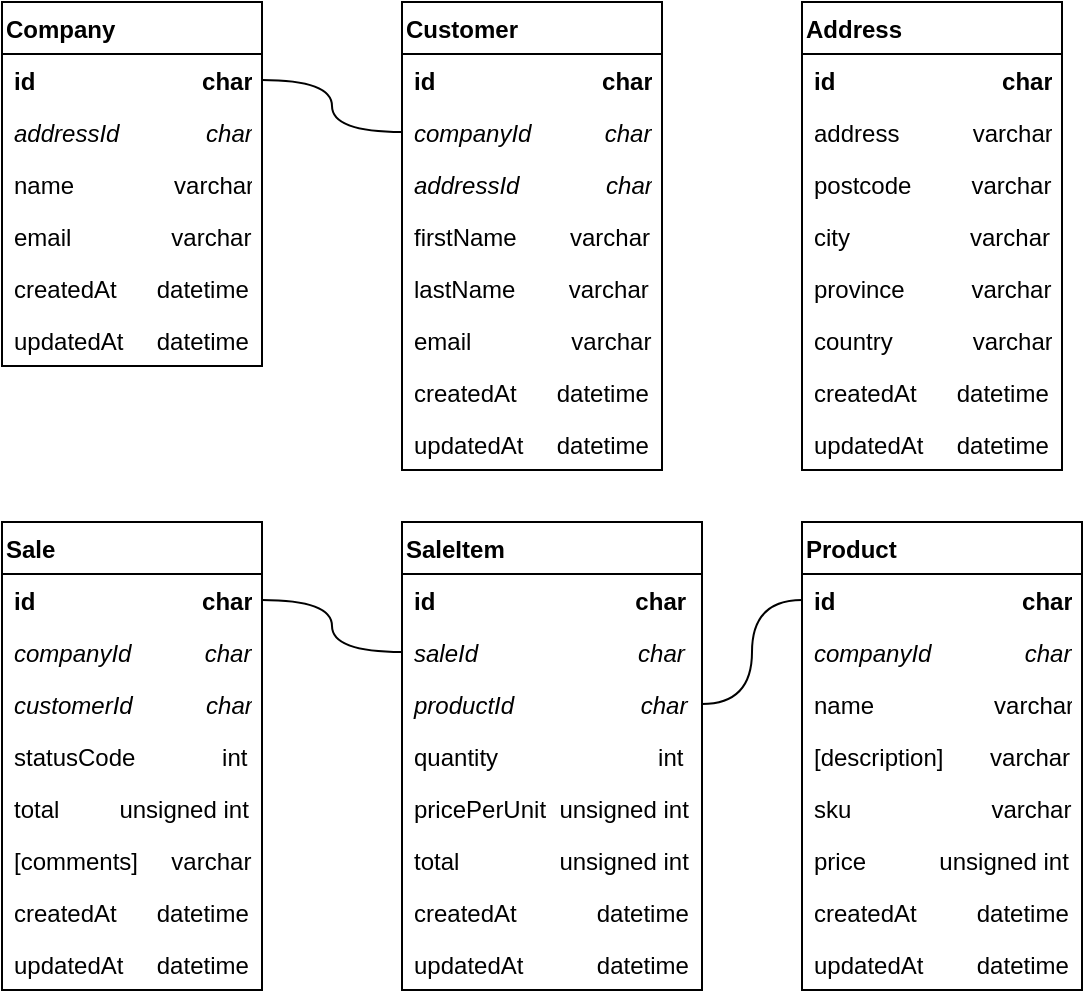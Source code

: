 <mxfile version="14.7.2"><diagram id="C5RBs43oDa-KdzZeNtuy" name="Page-1"><mxGraphModel dx="945" dy="2817" grid="1" gridSize="10" guides="1" tooltips="1" connect="1" arrows="1" fold="1" page="1" pageScale="1" pageWidth="827" pageHeight="1169" math="0" shadow="0"><root><mxCell id="WIyWlLk6GJQsqaUBKTNV-0"/><mxCell id="WIyWlLk6GJQsqaUBKTNV-1" parent="WIyWlLk6GJQsqaUBKTNV-0"/><mxCell id="zkfFHV4jXpPFQw0GAbJ--0" value="Address" style="swimlane;fontStyle=1;align=left;verticalAlign=top;childLayout=stackLayout;horizontal=1;startSize=26;horizontalStack=0;resizeParent=1;resizeLast=0;collapsible=1;marginBottom=0;rounded=0;shadow=0;strokeWidth=1;" parent="WIyWlLk6GJQsqaUBKTNV-1" vertex="1"><mxGeometry x="520" y="-1120" width="130" height="234" as="geometry"><mxRectangle x="230" y="140" width="160" height="26" as="alternateBounds"/></mxGeometry></mxCell><mxCell id="zkfFHV4jXpPFQw0GAbJ--1" value="id                         char" style="text;align=left;verticalAlign=top;spacingLeft=4;spacingRight=4;overflow=hidden;rotatable=0;points=[[0,0.5],[1,0.5]];portConstraint=eastwest;fontStyle=1" parent="zkfFHV4jXpPFQw0GAbJ--0" vertex="1"><mxGeometry y="26" width="130" height="26" as="geometry"/></mxCell><mxCell id="zkfFHV4jXpPFQw0GAbJ--2" value="address           varchar" style="text;align=left;verticalAlign=top;spacingLeft=4;spacingRight=4;overflow=hidden;rotatable=0;points=[[0,0.5],[1,0.5]];portConstraint=eastwest;rounded=0;shadow=0;html=0;" parent="zkfFHV4jXpPFQw0GAbJ--0" vertex="1"><mxGeometry y="52" width="130" height="26" as="geometry"/></mxCell><mxCell id="zkfFHV4jXpPFQw0GAbJ--3" value="postcode         varchar" style="text;align=left;verticalAlign=top;spacingLeft=4;spacingRight=4;overflow=hidden;rotatable=0;points=[[0,0.5],[1,0.5]];portConstraint=eastwest;rounded=0;shadow=0;html=0;" parent="zkfFHV4jXpPFQw0GAbJ--0" vertex="1"><mxGeometry y="78" width="130" height="26" as="geometry"/></mxCell><mxCell id="5Zwzsrpuji8mHUB6KRyD-1" value="city                  varchar" style="text;align=left;verticalAlign=top;spacingLeft=4;spacingRight=4;overflow=hidden;rotatable=0;points=[[0,0.5],[1,0.5]];portConstraint=eastwest;rounded=0;shadow=0;html=0;" parent="zkfFHV4jXpPFQw0GAbJ--0" vertex="1"><mxGeometry y="104" width="130" height="26" as="geometry"/></mxCell><mxCell id="5Zwzsrpuji8mHUB6KRyD-2" value="province          varchar" style="text;align=left;verticalAlign=top;spacingLeft=4;spacingRight=4;overflow=hidden;rotatable=0;points=[[0,0.5],[1,0.5]];portConstraint=eastwest;rounded=0;shadow=0;html=0;" parent="zkfFHV4jXpPFQw0GAbJ--0" vertex="1"><mxGeometry y="130" width="130" height="26" as="geometry"/></mxCell><mxCell id="5Zwzsrpuji8mHUB6KRyD-3" value="country            varchar" style="text;align=left;verticalAlign=top;spacingLeft=4;spacingRight=4;overflow=hidden;rotatable=0;points=[[0,0.5],[1,0.5]];portConstraint=eastwest;rounded=0;shadow=0;html=0;" parent="zkfFHV4jXpPFQw0GAbJ--0" vertex="1"><mxGeometry y="156" width="130" height="26" as="geometry"/></mxCell><mxCell id="5Zwzsrpuji8mHUB6KRyD-5" value="createdAt      datetime" style="text;align=left;verticalAlign=top;spacingLeft=4;spacingRight=4;overflow=hidden;rotatable=0;points=[[0,0.5],[1,0.5]];portConstraint=eastwest;rounded=0;shadow=0;html=0;" parent="zkfFHV4jXpPFQw0GAbJ--0" vertex="1"><mxGeometry y="182" width="130" height="26" as="geometry"/></mxCell><mxCell id="5Zwzsrpuji8mHUB6KRyD-6" value="updatedAt     datetime" style="text;align=left;verticalAlign=top;spacingLeft=4;spacingRight=4;overflow=hidden;rotatable=0;points=[[0,0.5],[1,0.5]];portConstraint=eastwest;rounded=0;shadow=0;html=0;" parent="zkfFHV4jXpPFQw0GAbJ--0" vertex="1"><mxGeometry y="208" width="130" height="26" as="geometry"/></mxCell><mxCell id="5Zwzsrpuji8mHUB6KRyD-7" value="Company" style="swimlane;fontStyle=1;align=left;verticalAlign=top;childLayout=stackLayout;horizontal=1;startSize=26;horizontalStack=0;resizeParent=1;resizeLast=0;collapsible=1;marginBottom=0;rounded=0;shadow=0;strokeWidth=1;" parent="WIyWlLk6GJQsqaUBKTNV-1" vertex="1"><mxGeometry x="120" y="-1120" width="130" height="182" as="geometry"><mxRectangle x="230" y="140" width="160" height="26" as="alternateBounds"/></mxGeometry></mxCell><mxCell id="5Zwzsrpuji8mHUB6KRyD-8" value="id                         char" style="text;align=left;verticalAlign=top;spacingLeft=4;spacingRight=4;overflow=hidden;rotatable=0;points=[[0,0.5],[1,0.5]];portConstraint=eastwest;fontStyle=1" parent="5Zwzsrpuji8mHUB6KRyD-7" vertex="1"><mxGeometry y="26" width="130" height="26" as="geometry"/></mxCell><mxCell id="5Zwzsrpuji8mHUB6KRyD-9" value="addressId             char" style="text;align=left;verticalAlign=top;spacingLeft=4;spacingRight=4;overflow=hidden;rotatable=0;points=[[0,0.5],[1,0.5]];portConstraint=eastwest;rounded=0;shadow=0;html=0;fontStyle=2" parent="5Zwzsrpuji8mHUB6KRyD-7" vertex="1"><mxGeometry y="52" width="130" height="26" as="geometry"/></mxCell><mxCell id="5Zwzsrpuji8mHUB6KRyD-10" value="name               varchar" style="text;align=left;verticalAlign=top;spacingLeft=4;spacingRight=4;overflow=hidden;rotatable=0;points=[[0,0.5],[1,0.5]];portConstraint=eastwest;rounded=0;shadow=0;html=0;" parent="5Zwzsrpuji8mHUB6KRyD-7" vertex="1"><mxGeometry y="78" width="130" height="26" as="geometry"/></mxCell><mxCell id="5Zwzsrpuji8mHUB6KRyD-11" value="email               varchar" style="text;align=left;verticalAlign=top;spacingLeft=4;spacingRight=4;overflow=hidden;rotatable=0;points=[[0,0.5],[1,0.5]];portConstraint=eastwest;rounded=0;shadow=0;html=0;" parent="5Zwzsrpuji8mHUB6KRyD-7" vertex="1"><mxGeometry y="104" width="130" height="26" as="geometry"/></mxCell><mxCell id="5Zwzsrpuji8mHUB6KRyD-14" value="createdAt      datetime" style="text;align=left;verticalAlign=top;spacingLeft=4;spacingRight=4;overflow=hidden;rotatable=0;points=[[0,0.5],[1,0.5]];portConstraint=eastwest;rounded=0;shadow=0;html=0;" parent="5Zwzsrpuji8mHUB6KRyD-7" vertex="1"><mxGeometry y="130" width="130" height="26" as="geometry"/></mxCell><mxCell id="5Zwzsrpuji8mHUB6KRyD-15" value="updatedAt     datetime" style="text;align=left;verticalAlign=top;spacingLeft=4;spacingRight=4;overflow=hidden;rotatable=0;points=[[0,0.5],[1,0.5]];portConstraint=eastwest;rounded=0;shadow=0;html=0;" parent="5Zwzsrpuji8mHUB6KRyD-7" vertex="1"><mxGeometry y="156" width="130" height="26" as="geometry"/></mxCell><mxCell id="5Zwzsrpuji8mHUB6KRyD-16" value="Customer" style="swimlane;fontStyle=1;align=left;verticalAlign=top;childLayout=stackLayout;horizontal=1;startSize=26;horizontalStack=0;resizeParent=1;resizeLast=0;collapsible=1;marginBottom=0;rounded=0;shadow=0;strokeWidth=1;" parent="WIyWlLk6GJQsqaUBKTNV-1" vertex="1"><mxGeometry x="320" y="-1120" width="130" height="234" as="geometry"><mxRectangle x="230" y="140" width="160" height="26" as="alternateBounds"/></mxGeometry></mxCell><mxCell id="5Zwzsrpuji8mHUB6KRyD-17" value="id                         char" style="text;align=left;verticalAlign=top;spacingLeft=4;spacingRight=4;overflow=hidden;rotatable=0;points=[[0,0.5],[1,0.5]];portConstraint=eastwest;fontStyle=1" parent="5Zwzsrpuji8mHUB6KRyD-16" vertex="1"><mxGeometry y="26" width="130" height="26" as="geometry"/></mxCell><mxCell id="5Zwzsrpuji8mHUB6KRyD-18" value="companyId           char" style="text;align=left;verticalAlign=top;spacingLeft=4;spacingRight=4;overflow=hidden;rotatable=0;points=[[0,0.5],[1,0.5]];portConstraint=eastwest;rounded=0;shadow=0;html=0;fontStyle=2" parent="5Zwzsrpuji8mHUB6KRyD-16" vertex="1"><mxGeometry y="52" width="130" height="26" as="geometry"/></mxCell><mxCell id="5Zwzsrpuji8mHUB6KRyD-23" value="addressId             char" style="text;align=left;verticalAlign=top;spacingLeft=4;spacingRight=4;overflow=hidden;rotatable=0;points=[[0,0.5],[1,0.5]];portConstraint=eastwest;rounded=0;shadow=0;html=0;fontStyle=2" parent="5Zwzsrpuji8mHUB6KRyD-16" vertex="1"><mxGeometry y="78" width="130" height="26" as="geometry"/></mxCell><mxCell id="5Zwzsrpuji8mHUB6KRyD-19" value="firstName        varchar" style="text;align=left;verticalAlign=top;spacingLeft=4;spacingRight=4;overflow=hidden;rotatable=0;points=[[0,0.5],[1,0.5]];portConstraint=eastwest;rounded=0;shadow=0;html=0;" parent="5Zwzsrpuji8mHUB6KRyD-16" vertex="1"><mxGeometry y="104" width="130" height="26" as="geometry"/></mxCell><mxCell id="5Zwzsrpuji8mHUB6KRyD-24" value="lastName        varchar" style="text;align=left;verticalAlign=top;spacingLeft=4;spacingRight=4;overflow=hidden;rotatable=0;points=[[0,0.5],[1,0.5]];portConstraint=eastwest;rounded=0;shadow=0;html=0;" parent="5Zwzsrpuji8mHUB6KRyD-16" vertex="1"><mxGeometry y="130" width="130" height="26" as="geometry"/></mxCell><mxCell id="5Zwzsrpuji8mHUB6KRyD-20" value="email               varchar" style="text;align=left;verticalAlign=top;spacingLeft=4;spacingRight=4;overflow=hidden;rotatable=0;points=[[0,0.5],[1,0.5]];portConstraint=eastwest;rounded=0;shadow=0;html=0;" parent="5Zwzsrpuji8mHUB6KRyD-16" vertex="1"><mxGeometry y="156" width="130" height="26" as="geometry"/></mxCell><mxCell id="5Zwzsrpuji8mHUB6KRyD-21" value="createdAt      datetime" style="text;align=left;verticalAlign=top;spacingLeft=4;spacingRight=4;overflow=hidden;rotatable=0;points=[[0,0.5],[1,0.5]];portConstraint=eastwest;rounded=0;shadow=0;html=0;" parent="5Zwzsrpuji8mHUB6KRyD-16" vertex="1"><mxGeometry y="182" width="130" height="26" as="geometry"/></mxCell><mxCell id="5Zwzsrpuji8mHUB6KRyD-22" value="updatedAt     datetime" style="text;align=left;verticalAlign=top;spacingLeft=4;spacingRight=4;overflow=hidden;rotatable=0;points=[[0,0.5],[1,0.5]];portConstraint=eastwest;rounded=0;shadow=0;html=0;" parent="5Zwzsrpuji8mHUB6KRyD-16" vertex="1"><mxGeometry y="208" width="130" height="26" as="geometry"/></mxCell><mxCell id="5Zwzsrpuji8mHUB6KRyD-33" value="Product" style="swimlane;fontStyle=1;align=left;verticalAlign=top;childLayout=stackLayout;horizontal=1;startSize=26;horizontalStack=0;resizeParent=1;resizeLast=0;collapsible=1;marginBottom=0;rounded=0;shadow=0;strokeWidth=1;" parent="WIyWlLk6GJQsqaUBKTNV-1" vertex="1"><mxGeometry x="520" y="-860" width="140" height="234" as="geometry"><mxRectangle x="230" y="140" width="160" height="26" as="alternateBounds"/></mxGeometry></mxCell><mxCell id="5Zwzsrpuji8mHUB6KRyD-34" value="id                            char" style="text;align=left;verticalAlign=top;spacingLeft=4;spacingRight=4;overflow=hidden;rotatable=0;points=[[0,0.5],[1,0.5]];portConstraint=eastwest;fontStyle=1" parent="5Zwzsrpuji8mHUB6KRyD-33" vertex="1"><mxGeometry y="26" width="140" height="26" as="geometry"/></mxCell><mxCell id="5Zwzsrpuji8mHUB6KRyD-35" value="companyId              char" style="text;align=left;verticalAlign=top;spacingLeft=4;spacingRight=4;overflow=hidden;rotatable=0;points=[[0,0.5],[1,0.5]];portConstraint=eastwest;rounded=0;shadow=0;html=0;fontStyle=2" parent="5Zwzsrpuji8mHUB6KRyD-33" vertex="1"><mxGeometry y="52" width="140" height="26" as="geometry"/></mxCell><mxCell id="5Zwzsrpuji8mHUB6KRyD-37" value="name                  varchar" style="text;align=left;verticalAlign=top;spacingLeft=4;spacingRight=4;overflow=hidden;rotatable=0;points=[[0,0.5],[1,0.5]];portConstraint=eastwest;rounded=0;shadow=0;html=0;" parent="5Zwzsrpuji8mHUB6KRyD-33" vertex="1"><mxGeometry y="78" width="140" height="26" as="geometry"/></mxCell><mxCell id="5Zwzsrpuji8mHUB6KRyD-38" value="[description]       varchar" style="text;align=left;verticalAlign=top;spacingLeft=4;spacingRight=4;overflow=hidden;rotatable=0;points=[[0,0.5],[1,0.5]];portConstraint=eastwest;rounded=0;shadow=0;html=0;" parent="5Zwzsrpuji8mHUB6KRyD-33" vertex="1"><mxGeometry y="104" width="140" height="26" as="geometry"/></mxCell><mxCell id="5Zwzsrpuji8mHUB6KRyD-39" value="sku                     varchar" style="text;align=left;verticalAlign=top;spacingLeft=4;spacingRight=4;overflow=hidden;rotatable=0;points=[[0,0.5],[1,0.5]];portConstraint=eastwest;rounded=0;shadow=0;html=0;" parent="5Zwzsrpuji8mHUB6KRyD-33" vertex="1"><mxGeometry y="130" width="140" height="26" as="geometry"/></mxCell><mxCell id="5Zwzsrpuji8mHUB6KRyD-43" value="price           unsigned int" style="text;align=left;verticalAlign=top;spacingLeft=4;spacingRight=4;overflow=hidden;rotatable=0;points=[[0,0.5],[1,0.5]];portConstraint=eastwest;rounded=0;shadow=0;html=0;" parent="5Zwzsrpuji8mHUB6KRyD-33" vertex="1"><mxGeometry y="156" width="140" height="26" as="geometry"/></mxCell><mxCell id="5Zwzsrpuji8mHUB6KRyD-40" value="createdAt         datetime" style="text;align=left;verticalAlign=top;spacingLeft=4;spacingRight=4;overflow=hidden;rotatable=0;points=[[0,0.5],[1,0.5]];portConstraint=eastwest;rounded=0;shadow=0;html=0;" parent="5Zwzsrpuji8mHUB6KRyD-33" vertex="1"><mxGeometry y="182" width="140" height="26" as="geometry"/></mxCell><mxCell id="5Zwzsrpuji8mHUB6KRyD-41" value="updatedAt        datetime" style="text;align=left;verticalAlign=top;spacingLeft=4;spacingRight=4;overflow=hidden;rotatable=0;points=[[0,0.5],[1,0.5]];portConstraint=eastwest;rounded=0;shadow=0;html=0;" parent="5Zwzsrpuji8mHUB6KRyD-33" vertex="1"><mxGeometry y="208" width="140" height="26" as="geometry"/></mxCell><mxCell id="5Zwzsrpuji8mHUB6KRyD-45" value="Sale" style="swimlane;fontStyle=1;align=left;verticalAlign=top;childLayout=stackLayout;horizontal=1;startSize=26;horizontalStack=0;resizeParent=1;resizeLast=0;collapsible=1;marginBottom=0;rounded=0;shadow=0;strokeWidth=1;" parent="WIyWlLk6GJQsqaUBKTNV-1" vertex="1"><mxGeometry x="120" y="-860" width="130" height="234" as="geometry"><mxRectangle x="230" y="140" width="160" height="26" as="alternateBounds"/></mxGeometry></mxCell><mxCell id="5Zwzsrpuji8mHUB6KRyD-46" value="id                         char" style="text;align=left;verticalAlign=top;spacingLeft=4;spacingRight=4;overflow=hidden;rotatable=0;points=[[0,0.5],[1,0.5]];portConstraint=eastwest;fontStyle=1" parent="5Zwzsrpuji8mHUB6KRyD-45" vertex="1"><mxGeometry y="26" width="130" height="26" as="geometry"/></mxCell><mxCell id="5Zwzsrpuji8mHUB6KRyD-47" value="companyId           char" style="text;align=left;verticalAlign=top;spacingLeft=4;spacingRight=4;overflow=hidden;rotatable=0;points=[[0,0.5],[1,0.5]];portConstraint=eastwest;rounded=0;shadow=0;html=0;fontStyle=2" parent="5Zwzsrpuji8mHUB6KRyD-45" vertex="1"><mxGeometry y="52" width="130" height="26" as="geometry"/></mxCell><mxCell id="_enN52QED9jnqTCER3l7-16" value="customerId           char" style="text;align=left;verticalAlign=top;spacingLeft=4;spacingRight=4;overflow=hidden;rotatable=0;points=[[0,0.5],[1,0.5]];portConstraint=eastwest;rounded=0;shadow=0;html=0;fontStyle=2" parent="5Zwzsrpuji8mHUB6KRyD-45" vertex="1"><mxGeometry y="78" width="130" height="26" as="geometry"/></mxCell><mxCell id="5Zwzsrpuji8mHUB6KRyD-61" value="statusCode             int" style="text;align=left;verticalAlign=top;spacingLeft=4;spacingRight=4;overflow=hidden;rotatable=0;points=[[0,0.5],[1,0.5]];portConstraint=eastwest;rounded=0;shadow=0;html=0;" parent="5Zwzsrpuji8mHUB6KRyD-45" vertex="1"><mxGeometry y="104" width="130" height="26" as="geometry"/></mxCell><mxCell id="y3kZLqBUiPTmiSPriFc2-16" value="total         unsigned int" style="text;align=left;verticalAlign=top;spacingLeft=4;spacingRight=4;overflow=hidden;rotatable=0;points=[[0,0.5],[1,0.5]];portConstraint=eastwest;rounded=0;shadow=0;html=0;" parent="5Zwzsrpuji8mHUB6KRyD-45" vertex="1"><mxGeometry y="130" width="130" height="26" as="geometry"/></mxCell><mxCell id="5Zwzsrpuji8mHUB6KRyD-48" value="[comments]     varchar" style="text;align=left;verticalAlign=top;spacingLeft=4;spacingRight=4;overflow=hidden;rotatable=0;points=[[0,0.5],[1,0.5]];portConstraint=eastwest;rounded=0;shadow=0;html=0;" parent="5Zwzsrpuji8mHUB6KRyD-45" vertex="1"><mxGeometry y="156" width="130" height="26" as="geometry"/></mxCell><mxCell id="5Zwzsrpuji8mHUB6KRyD-53" value="createdAt      datetime" style="text;align=left;verticalAlign=top;spacingLeft=4;spacingRight=4;overflow=hidden;rotatable=0;points=[[0,0.5],[1,0.5]];portConstraint=eastwest;rounded=0;shadow=0;html=0;" parent="5Zwzsrpuji8mHUB6KRyD-45" vertex="1"><mxGeometry y="182" width="130" height="26" as="geometry"/></mxCell><mxCell id="5Zwzsrpuji8mHUB6KRyD-54" value="updatedAt     datetime" style="text;align=left;verticalAlign=top;spacingLeft=4;spacingRight=4;overflow=hidden;rotatable=0;points=[[0,0.5],[1,0.5]];portConstraint=eastwest;rounded=0;shadow=0;html=0;" parent="5Zwzsrpuji8mHUB6KRyD-45" vertex="1"><mxGeometry y="208" width="130" height="26" as="geometry"/></mxCell><mxCell id="5Zwzsrpuji8mHUB6KRyD-55" value="SaleItem" style="swimlane;fontStyle=1;align=left;verticalAlign=top;childLayout=stackLayout;horizontal=1;startSize=26;horizontalStack=0;resizeParent=1;resizeLast=0;collapsible=1;marginBottom=0;rounded=0;shadow=0;strokeWidth=1;" parent="WIyWlLk6GJQsqaUBKTNV-1" vertex="1"><mxGeometry x="320" y="-860" width="150" height="234" as="geometry"><mxRectangle x="230" y="140" width="160" height="26" as="alternateBounds"/></mxGeometry></mxCell><mxCell id="5Zwzsrpuji8mHUB6KRyD-56" value="id                              char" style="text;align=left;verticalAlign=top;spacingLeft=4;spacingRight=4;overflow=hidden;rotatable=0;points=[[0,0.5],[1,0.5]];portConstraint=eastwest;fontStyle=1" parent="5Zwzsrpuji8mHUB6KRyD-55" vertex="1"><mxGeometry y="26" width="150" height="26" as="geometry"/></mxCell><mxCell id="5Zwzsrpuji8mHUB6KRyD-57" value="saleId                        char" style="text;align=left;verticalAlign=top;spacingLeft=4;spacingRight=4;overflow=hidden;rotatable=0;points=[[0,0.5],[1,0.5]];portConstraint=eastwest;rounded=0;shadow=0;html=0;fontStyle=2" parent="5Zwzsrpuji8mHUB6KRyD-55" vertex="1"><mxGeometry y="52" width="150" height="26" as="geometry"/></mxCell><mxCell id="5Zwzsrpuji8mHUB6KRyD-62" value="productId                   char" style="text;align=left;verticalAlign=top;spacingLeft=4;spacingRight=4;overflow=hidden;rotatable=0;points=[[0,0.5],[1,0.5]];portConstraint=eastwest;rounded=0;shadow=0;html=0;fontStyle=2" parent="5Zwzsrpuji8mHUB6KRyD-55" vertex="1"><mxGeometry y="78" width="150" height="26" as="geometry"/></mxCell><mxCell id="5Zwzsrpuji8mHUB6KRyD-58" value="quantity                        int" style="text;align=left;verticalAlign=top;spacingLeft=4;spacingRight=4;overflow=hidden;rotatable=0;points=[[0,0.5],[1,0.5]];portConstraint=eastwest;rounded=0;shadow=0;html=0;" parent="5Zwzsrpuji8mHUB6KRyD-55" vertex="1"><mxGeometry y="104" width="150" height="26" as="geometry"/></mxCell><mxCell id="_enN52QED9jnqTCER3l7-9" value="pricePerUnit  unsigned int" style="text;align=left;verticalAlign=top;spacingLeft=4;spacingRight=4;overflow=hidden;rotatable=0;points=[[0,0.5],[1,0.5]];portConstraint=eastwest;rounded=0;shadow=0;html=0;" parent="5Zwzsrpuji8mHUB6KRyD-55" vertex="1"><mxGeometry y="130" width="150" height="26" as="geometry"/></mxCell><mxCell id="MdXzKPKO-hj8VSwjyrhB-23" value="total               unsigned int" style="text;align=left;verticalAlign=top;spacingLeft=4;spacingRight=4;overflow=hidden;rotatable=0;points=[[0,0.5],[1,0.5]];portConstraint=eastwest;rounded=0;shadow=0;html=0;" parent="5Zwzsrpuji8mHUB6KRyD-55" vertex="1"><mxGeometry y="156" width="150" height="26" as="geometry"/></mxCell><mxCell id="5Zwzsrpuji8mHUB6KRyD-59" value="createdAt            datetime" style="text;align=left;verticalAlign=top;spacingLeft=4;spacingRight=4;overflow=hidden;rotatable=0;points=[[0,0.5],[1,0.5]];portConstraint=eastwest;rounded=0;shadow=0;html=0;" parent="5Zwzsrpuji8mHUB6KRyD-55" vertex="1"><mxGeometry y="182" width="150" height="26" as="geometry"/></mxCell><mxCell id="5Zwzsrpuji8mHUB6KRyD-60" value="updatedAt           datetime" style="text;align=left;verticalAlign=top;spacingLeft=4;spacingRight=4;overflow=hidden;rotatable=0;points=[[0,0.5],[1,0.5]];portConstraint=eastwest;rounded=0;shadow=0;html=0;" parent="5Zwzsrpuji8mHUB6KRyD-55" vertex="1"><mxGeometry y="208" width="150" height="26" as="geometry"/></mxCell><mxCell id="MdXzKPKO-hj8VSwjyrhB-11" style="edgeStyle=orthogonalEdgeStyle;rounded=0;orthogonalLoop=1;jettySize=auto;html=1;entryX=1;entryY=0.5;entryDx=0;entryDy=0;endArrow=none;endFill=0;curved=1;" parent="WIyWlLk6GJQsqaUBKTNV-1" source="5Zwzsrpuji8mHUB6KRyD-18" target="5Zwzsrpuji8mHUB6KRyD-8" edge="1"><mxGeometry relative="1" as="geometry"/></mxCell><mxCell id="MdXzKPKO-hj8VSwjyrhB-18" style="edgeStyle=orthogonalEdgeStyle;rounded=0;orthogonalLoop=1;jettySize=auto;html=1;entryX=1;entryY=0.5;entryDx=0;entryDy=0;endArrow=none;endFill=0;curved=1;" parent="WIyWlLk6GJQsqaUBKTNV-1" source="5Zwzsrpuji8mHUB6KRyD-57" target="5Zwzsrpuji8mHUB6KRyD-46" edge="1"><mxGeometry relative="1" as="geometry"/></mxCell><mxCell id="MdXzKPKO-hj8VSwjyrhB-19" style="edgeStyle=orthogonalEdgeStyle;rounded=0;orthogonalLoop=1;jettySize=auto;html=1;entryX=0;entryY=0.5;entryDx=0;entryDy=0;endArrow=none;endFill=0;curved=1;exitX=1;exitY=0.5;exitDx=0;exitDy=0;" parent="WIyWlLk6GJQsqaUBKTNV-1" source="5Zwzsrpuji8mHUB6KRyD-62" target="5Zwzsrpuji8mHUB6KRyD-34" edge="1"><mxGeometry relative="1" as="geometry"/></mxCell></root></mxGraphModel></diagram></mxfile>